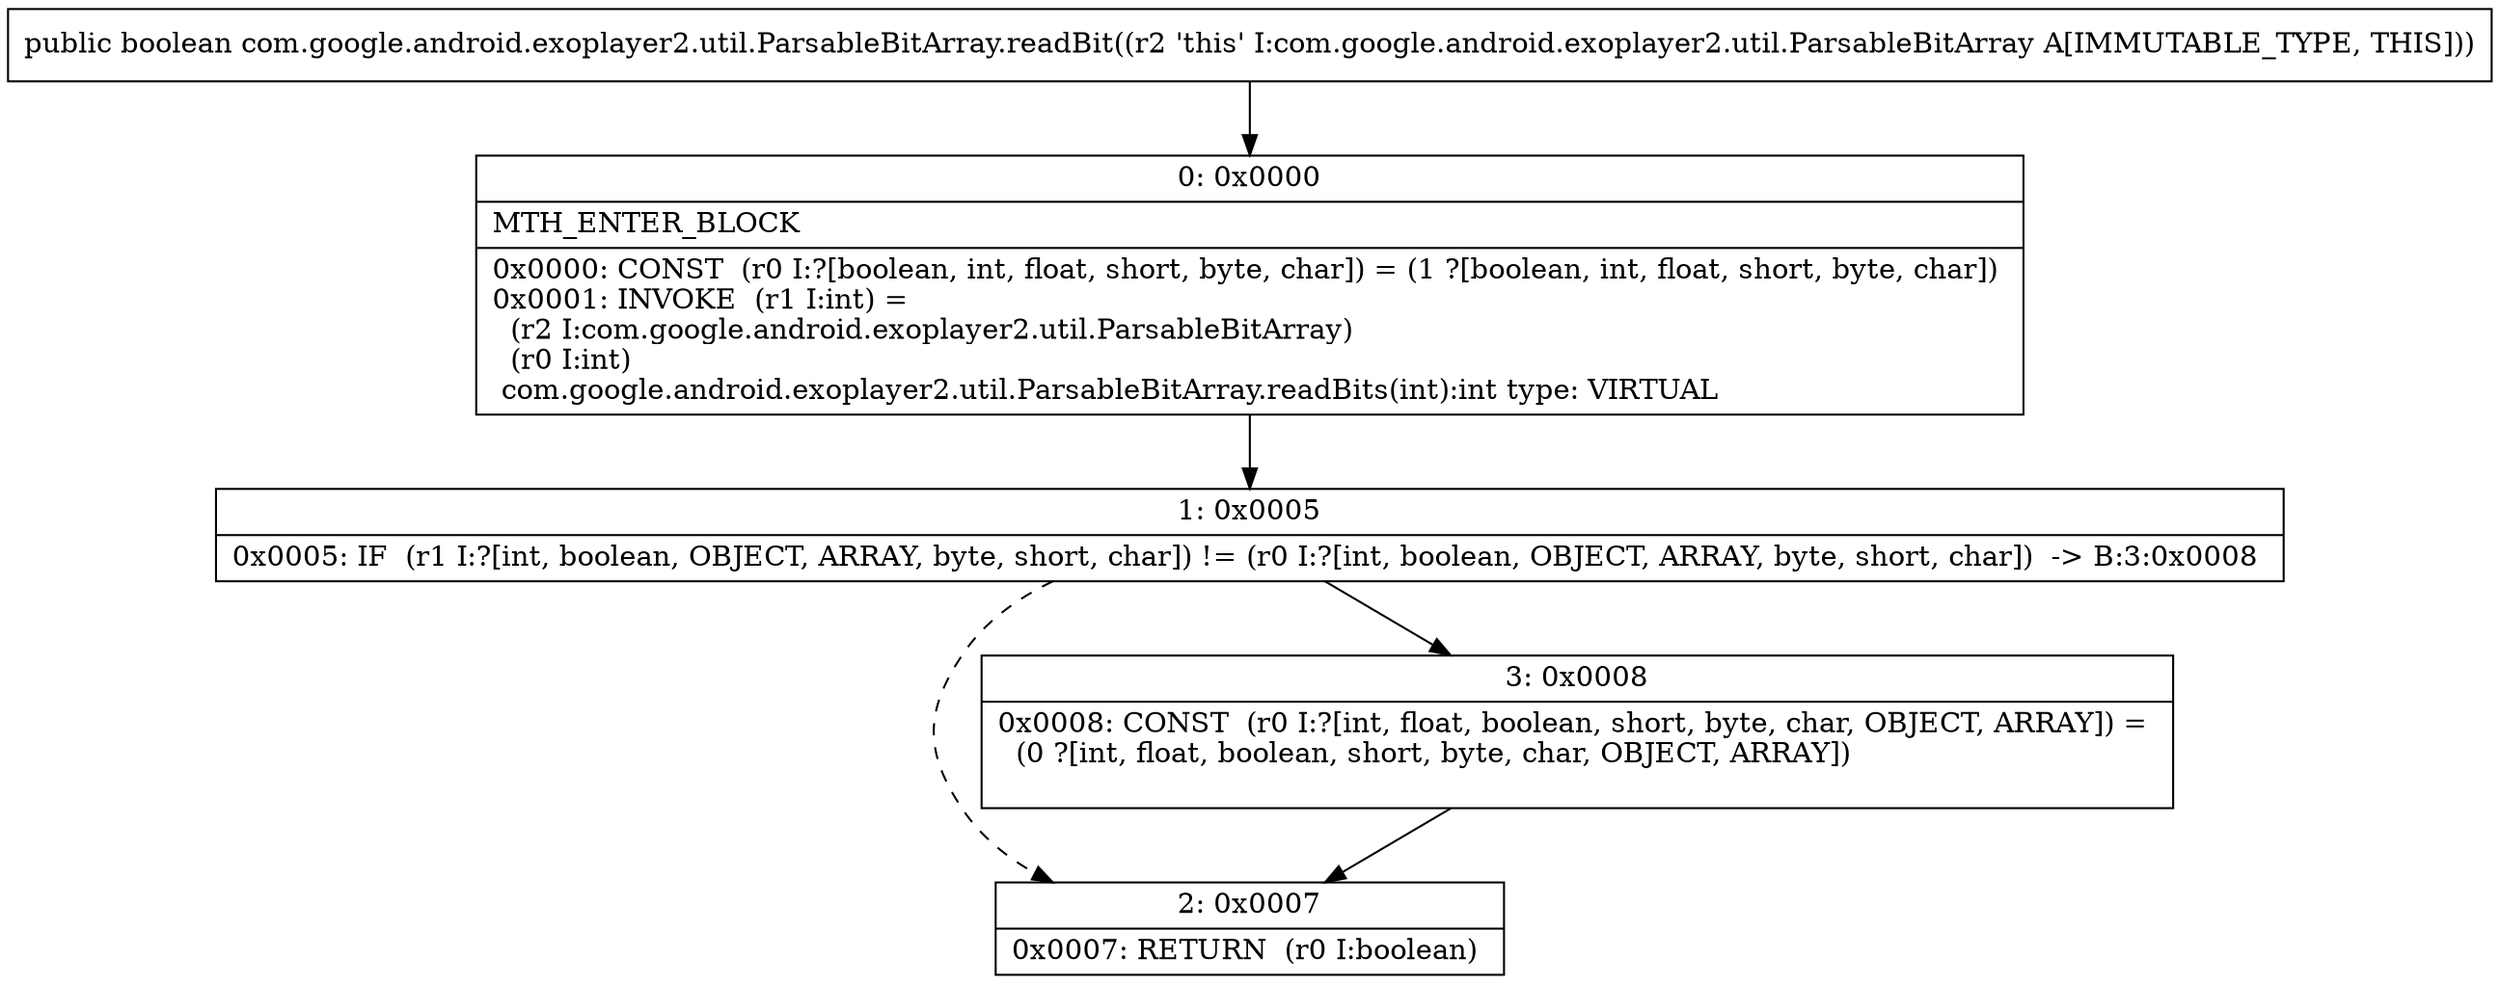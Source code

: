 digraph "CFG forcom.google.android.exoplayer2.util.ParsableBitArray.readBit()Z" {
Node_0 [shape=record,label="{0\:\ 0x0000|MTH_ENTER_BLOCK\l|0x0000: CONST  (r0 I:?[boolean, int, float, short, byte, char]) = (1 ?[boolean, int, float, short, byte, char]) \l0x0001: INVOKE  (r1 I:int) = \l  (r2 I:com.google.android.exoplayer2.util.ParsableBitArray)\l  (r0 I:int)\l com.google.android.exoplayer2.util.ParsableBitArray.readBits(int):int type: VIRTUAL \l}"];
Node_1 [shape=record,label="{1\:\ 0x0005|0x0005: IF  (r1 I:?[int, boolean, OBJECT, ARRAY, byte, short, char]) != (r0 I:?[int, boolean, OBJECT, ARRAY, byte, short, char])  \-\> B:3:0x0008 \l}"];
Node_2 [shape=record,label="{2\:\ 0x0007|0x0007: RETURN  (r0 I:boolean) \l}"];
Node_3 [shape=record,label="{3\:\ 0x0008|0x0008: CONST  (r0 I:?[int, float, boolean, short, byte, char, OBJECT, ARRAY]) = \l  (0 ?[int, float, boolean, short, byte, char, OBJECT, ARRAY])\l \l}"];
MethodNode[shape=record,label="{public boolean com.google.android.exoplayer2.util.ParsableBitArray.readBit((r2 'this' I:com.google.android.exoplayer2.util.ParsableBitArray A[IMMUTABLE_TYPE, THIS])) }"];
MethodNode -> Node_0;
Node_0 -> Node_1;
Node_1 -> Node_2[style=dashed];
Node_1 -> Node_3;
Node_3 -> Node_2;
}

